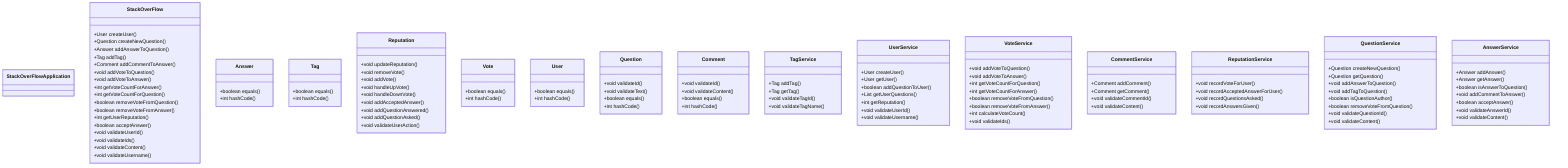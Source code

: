 classDiagram
    class StackOverFlowApplication {
    }
    class StackOverFlow {
        +User createUser()
        +Question createNewQuestion()
        +Answer addAnswerToQuestion()
        +Tag addTag()
        +Comment addCommentToAnswer()
        +void addVoteToQuestion()
        +void addVoteToAnswer()
        +int getVoteCountForAnswer()
        +int getVoteCountForQuestion()
        +boolean removeVoteFromQuestion()
        +boolean removeVoteFromAnswer()
        +int getUserReputation()
        +boolean acceptAnswer()
        +void validateUserId()
        +void validateIds()
        +void validateContent()
        +void validateUsername()
    }
    class Answer {
        +boolean equals()
        +int hashCode()
    }
    class Tag {
        +boolean equals()
        +int hashCode()
    }
    class Reputation {
        +void updateReputation()
        +void removeVote()
        +void addVote()
        +void handleUpVote()
        +void handleDownVote()
        +void addAcceptedAnswer()
        +void addQuestionAnswered()
        +void addQuestionAsked()
        +void validateUserAction()
    }
    class Vote {
        +boolean equals()
        +int hashCode()
    }
    class User {
        +boolean equals()
        +int hashCode()
    }
    class Question {
        +void validateId()
        +void validateText()
        +boolean equals()
        +int hashCode()
    }
    class Comment {
        +void validateId()
        +void validateContent()
        +boolean equals()
        +int hashCode()
    }
    class TagService {
        +Tag addTag()
        +Tag getTag()
        +void validateTagId()
        +void validateTagName()
    }
    class UserService {
        +User createUser()
        +User getUser()
        +boolean addQuestionToUser()
        +List<Question> getUserQuestions()
        +int getReputation()
        +void validateUserId()
        +void validateUsername()
    }
    class VoteService {
        +void addVoteToQuestion()
        +void addVoteToAnswer()
        +int getVoteCountForQuestion()
        +int getVoteCountForAnswer()
        +boolean removeVoteFromQuestion()
        +boolean removeVoteFromAnswer()
        +int calculateVoteCount()
        +void validateIds()
    }
    class CommentService {
        +Comment addComment()
        +Comment getComment()
        +void validateCommentId()
        +void validateContent()
    }
    class ReputationService {
        +void recordVoteForUser()
        +void recordAcceptedAnswerForUser()
        +void recordQuestionsAsked()
        +void recordAnswersGiven()
    }
    class QuestionService {
        +Question createNewQuestion()
        +Question getQuestion()
        +void addAnswerToQuestion()
        +void addTagToQuestion()
        +boolean isQuestionAuthor()
        +boolean removeVoteFromQuestion()
        +void validateQuestionId()
        +void validateContent()
    }
    class AnswerService {
        +Answer addAnswer()
        +Answer getAnswer()
        +boolean isAnswerToQuestion()
        +void addCommentToAnswer()
        +boolean acceptAnswer()
        +void validateAnswerId()
        +void validateContent()
    }